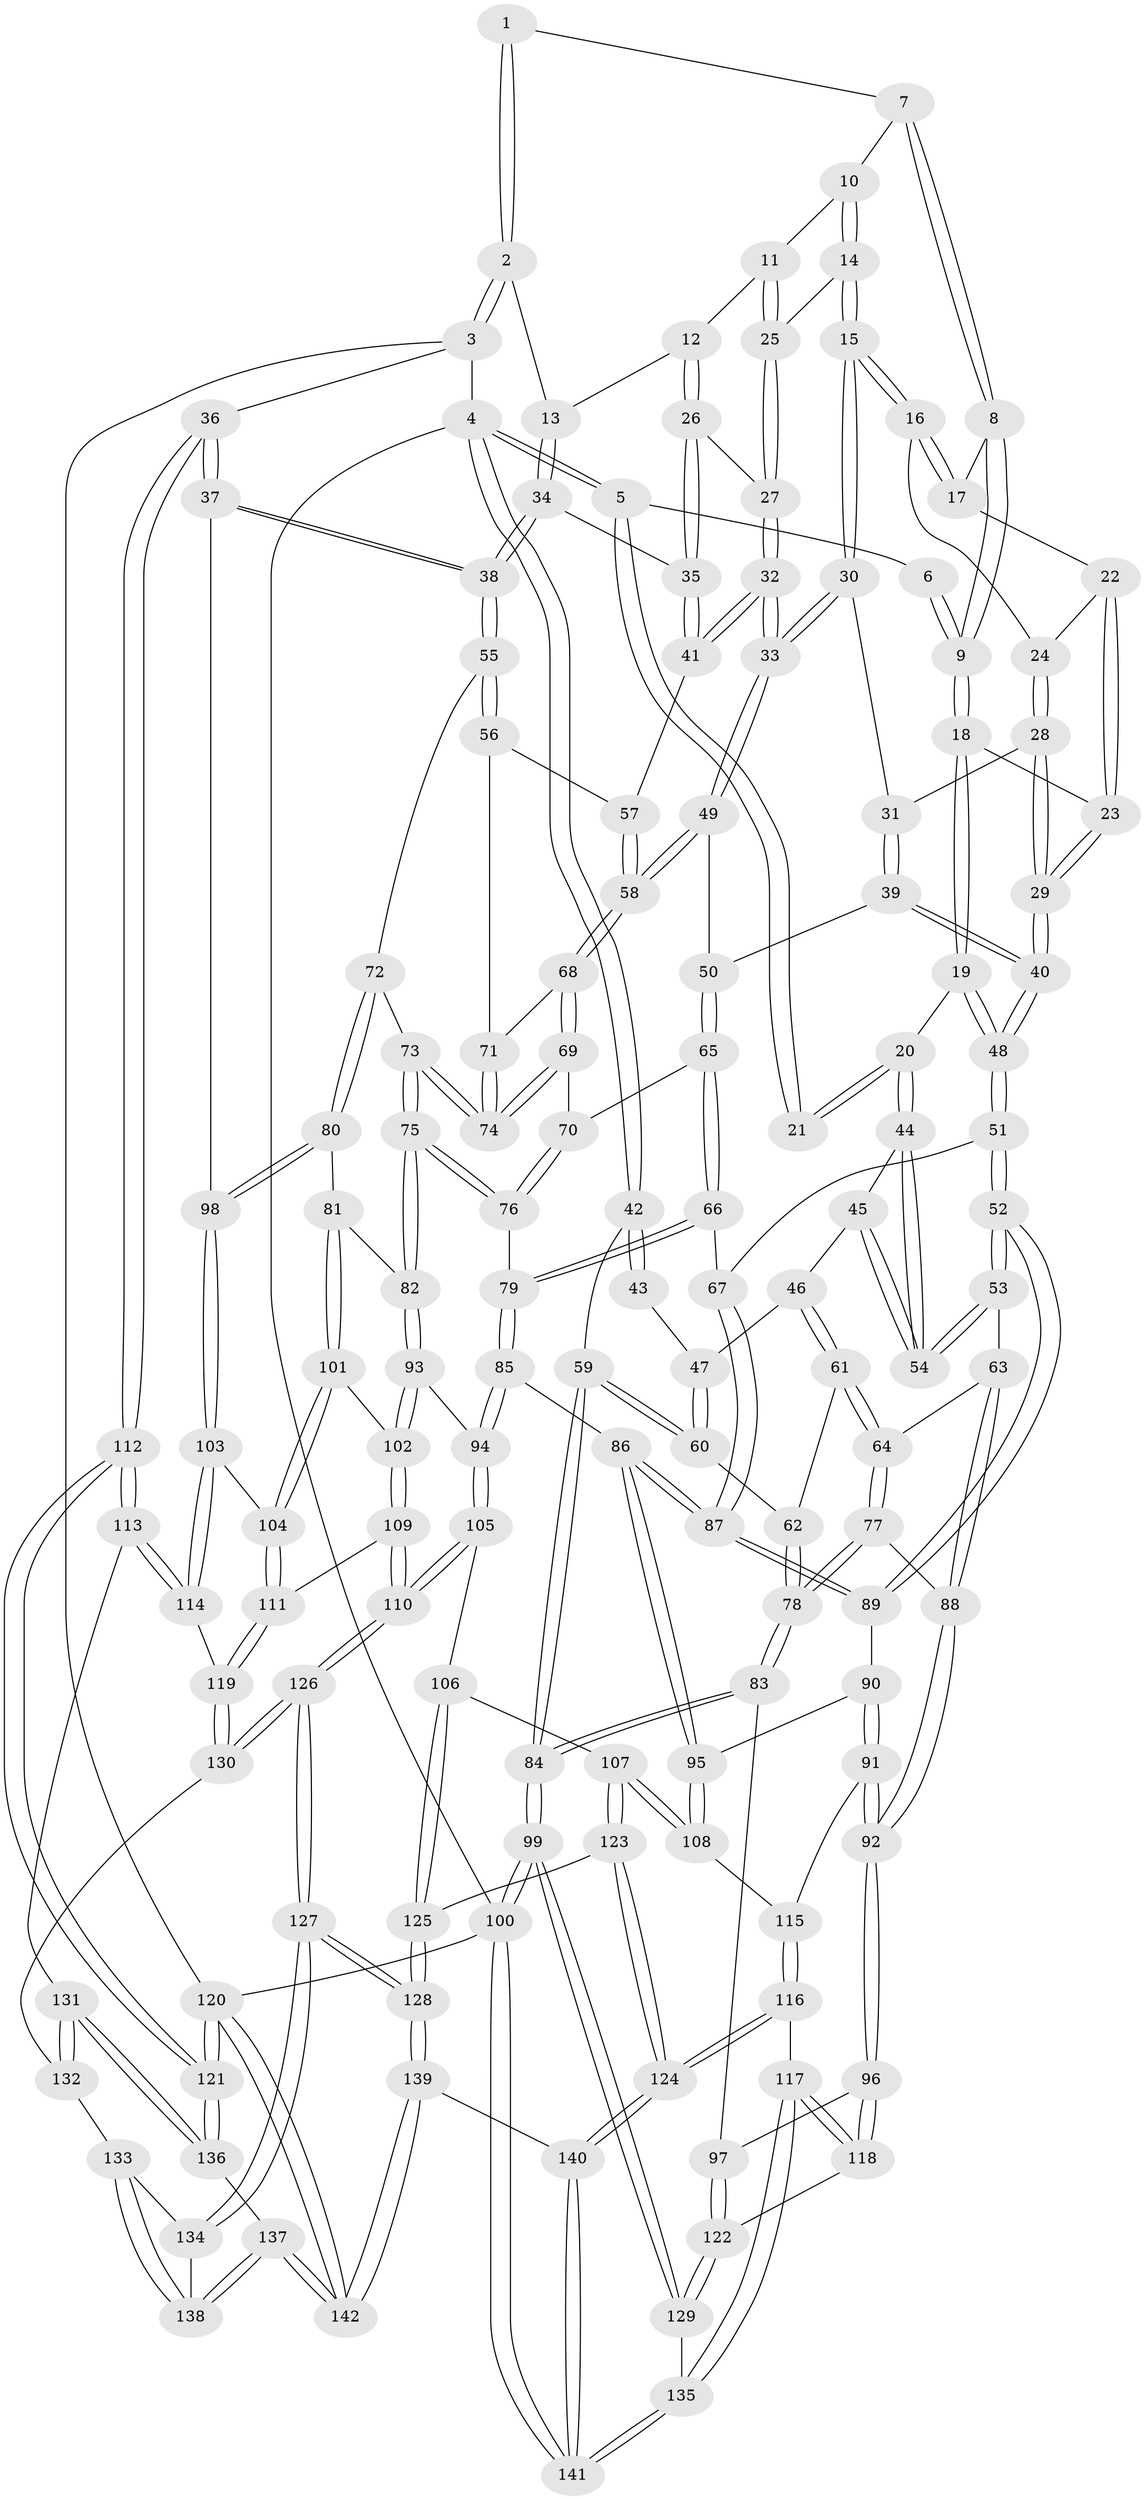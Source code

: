 // coarse degree distribution, {2: 0.09302325581395349, 3: 0.6395348837209303, 4: 0.20930232558139536, 5: 0.05813953488372093}
// Generated by graph-tools (version 1.1) at 2025/54/03/04/25 22:54:20]
// undirected, 142 vertices, 352 edges
graph export_dot {
  node [color=gray90,style=filled];
  1 [pos="+0.4324827378610577+0"];
  2 [pos="+1+0"];
  3 [pos="+1+0"];
  4 [pos="+0+0"];
  5 [pos="+0.028425493291085718+0"];
  6 [pos="+0.20279027237897762+0"];
  7 [pos="+0.43347629687855127+0"];
  8 [pos="+0.3999033866542239+0.014653893818398557"];
  9 [pos="+0.2544906056629506+0.13363598737507634"];
  10 [pos="+0.5172282657745151+0.0151608451009944"];
  11 [pos="+0.6825077265955335+0.06833939476510459"];
  12 [pos="+0.763662971700516+0"];
  13 [pos="+1+0"];
  14 [pos="+0.546704114920624+0.12573401521760047"];
  15 [pos="+0.5364851587888091+0.14111168416626466"];
  16 [pos="+0.49874779339472247+0.13369890609179647"];
  17 [pos="+0.4115908247405876+0.07348939984704368"];
  18 [pos="+0.24868223760500616+0.1596536214302977"];
  19 [pos="+0.22624969262517158+0.17276104644561407"];
  20 [pos="+0.18479705565857377+0.18610690574172187"];
  21 [pos="+0.11798842997278432+0.15733274692219867"];
  22 [pos="+0.3936647540252004+0.11690199673089215"];
  23 [pos="+0.29077867228818083+0.1723651627238797"];
  24 [pos="+0.4213320905667843+0.1683686348493699"];
  25 [pos="+0.662580607701513+0.08892433096602652"];
  26 [pos="+0.7268060170192376+0.21807829335649123"];
  27 [pos="+0.6648041330796014+0.20642718517716843"];
  28 [pos="+0.4128255210583284+0.2011049787167142"];
  29 [pos="+0.3723767443055504+0.23763912263129"];
  30 [pos="+0.540580171858328+0.20769920134773995"];
  31 [pos="+0.44864926608470584+0.20595276330185622"];
  32 [pos="+0.5928919209203694+0.2640910353429116"];
  33 [pos="+0.5674098579201003+0.2794697732392953"];
  34 [pos="+0.8798841842590682+0.19642497441060824"];
  35 [pos="+0.7658790764751869+0.2527754675173226"];
  36 [pos="+1+0.5131365551968583"];
  37 [pos="+1+0.4754560647053042"];
  38 [pos="+0.9728935064549467+0.4534514342012445"];
  39 [pos="+0.46286526573679276+0.30911349642843916"];
  40 [pos="+0.3890492532868078+0.3107077168494889"];
  41 [pos="+0.7585143258425626+0.27455556440887735"];
  42 [pos="+0+0.23079481080228822"];
  43 [pos="+0.08097540155999203+0.17072557014401643"];
  44 [pos="+0.17940646565473908+0.22933842562560072"];
  45 [pos="+0.08990024109118795+0.3299295249367223"];
  46 [pos="+0.07812812288610982+0.33227659306296026"];
  47 [pos="+0.06847999298922697+0.3301771366926064"];
  48 [pos="+0.330335601856102+0.3852508633309465"];
  49 [pos="+0.5662416913845952+0.28479934867856893"];
  50 [pos="+0.513518544407527+0.31004296927102976"];
  51 [pos="+0.31574132019122736+0.415172891210528"];
  52 [pos="+0.30573688094558915+0.422097857654002"];
  53 [pos="+0.2365887888615655+0.41270388868087404"];
  54 [pos="+0.23347969182462341+0.40818405529668583"];
  55 [pos="+0.9382182976030737+0.4458298434545718"];
  56 [pos="+0.7687124797442018+0.34985360033541557"];
  57 [pos="+0.7573385810689017+0.28293635766401565"];
  58 [pos="+0.6042280175327864+0.33221120825321343"];
  59 [pos="+0+0.3176558010163846"];
  60 [pos="+0+0.3442217590698166"];
  61 [pos="+0.09796459717615938+0.43232443296652573"];
  62 [pos="+0.03960319544891935+0.4421094303160109"];
  63 [pos="+0.18486028974196372+0.4490306878205098"];
  64 [pos="+0.11931852769769054+0.44079594286286483"];
  65 [pos="+0.48430399388116574+0.44577536551639074"];
  66 [pos="+0.47049971716529687+0.4631912042018913"];
  67 [pos="+0.4704714053890398+0.4632070541449763"];
  68 [pos="+0.6119716085031454+0.34773139284388965"];
  69 [pos="+0.6123721484385927+0.36068725488913783"];
  70 [pos="+0.5947400718440192+0.4233395945825529"];
  71 [pos="+0.7362595493861619+0.36759327185600893"];
  72 [pos="+0.766222008846889+0.47422134134367633"];
  73 [pos="+0.7101804134721432+0.46663089668982666"];
  74 [pos="+0.7082743943926104+0.4542766588846706"];
  75 [pos="+0.6606411322283623+0.5176787137774396"];
  76 [pos="+0.6115295513883574+0.4893576062644148"];
  77 [pos="+0.057332189479960015+0.5352968799953928"];
  78 [pos="+0.05081539056878992+0.5369807395820239"];
  79 [pos="+0.5733880466843345+0.5052907498560237"];
  80 [pos="+0.7455153626818309+0.5954223233266065"];
  81 [pos="+0.7210366711062469+0.5846656961407567"];
  82 [pos="+0.6655856776849962+0.5440482856369528"];
  83 [pos="+0+0.6642576060619255"];
  84 [pos="+0+0.6709069554403686"];
  85 [pos="+0.5203699874155284+0.6019407534275378"];
  86 [pos="+0.4708551218987554+0.5933870159688465"];
  87 [pos="+0.46849885835945076+0.568252921270528"];
  88 [pos="+0.15466723449433104+0.5331222083305382"];
  89 [pos="+0.30888497205223187+0.45273102975819207"];
  90 [pos="+0.31029217155583333+0.49711837485563853"];
  91 [pos="+0.2045885203764957+0.6490920278810374"];
  92 [pos="+0.19292837101439242+0.6491911144785891"];
  93 [pos="+0.5886739377583379+0.6317390656371336"];
  94 [pos="+0.5631662622892252+0.6308181690089918"];
  95 [pos="+0.4022084840444909+0.6371868254620906"];
  96 [pos="+0.11786818973742172+0.697390557731265"];
  97 [pos="+0.007918796619624245+0.6884269457171366"];
  98 [pos="+0.786121305077484+0.6253413396650755"];
  99 [pos="+0+1"];
  100 [pos="+0+1"];
  101 [pos="+0.6498506136337194+0.6652395672755288"];
  102 [pos="+0.6146266241478958+0.6573453510404915"];
  103 [pos="+0.7731504841805297+0.7058113664877623"];
  104 [pos="+0.7302635755099823+0.7126947211532403"];
  105 [pos="+0.5146958988381123+0.7685247749698476"];
  106 [pos="+0.5088789334809046+0.7690760609588628"];
  107 [pos="+0.3731691867407545+0.7168525726725136"];
  108 [pos="+0.37042419532083976+0.7073750082756758"];
  109 [pos="+0.6150096736701345+0.7854764748053275"];
  110 [pos="+0.5834090274709877+0.7998193388799086"];
  111 [pos="+0.639114875422636+0.7854794676787"];
  112 [pos="+1+0.664939986991815"];
  113 [pos="+0.8439515391551493+0.7809237245144056"];
  114 [pos="+0.8068546153100761+0.7499825974104559"];
  115 [pos="+0.2076744896439777+0.6506002116362781"];
  116 [pos="+0.2669446655953063+0.8774683515829524"];
  117 [pos="+0.20154148707821362+0.8604298263489517"];
  118 [pos="+0.1752317226370361+0.8450938137114256"];
  119 [pos="+0.6926570676175892+0.8375837671542996"];
  120 [pos="+1+1"];
  121 [pos="+1+0.9950202252198251"];
  122 [pos="+0.07310440380587174+0.8836919463002235"];
  123 [pos="+0.31969049427128843+0.8618538875445281"];
  124 [pos="+0.2946990368166183+0.8879851620043224"];
  125 [pos="+0.4629981041085422+0.8808375611662405"];
  126 [pos="+0.5789664945628323+0.9621825750003303"];
  127 [pos="+0.5789415999340481+0.9622531021254427"];
  128 [pos="+0.5581284563902126+0.9937667258770269"];
  129 [pos="+0.04628532532749206+0.9134441660017661"];
  130 [pos="+0.7021194842537308+0.8660788276914382"];
  131 [pos="+0.8340779070701745+0.8713481694811841"];
  132 [pos="+0.7471638270095109+0.8889939534394626"];
  133 [pos="+0.7398165866414973+0.9081231001920811"];
  134 [pos="+0.6820481666212621+0.9512007718088724"];
  135 [pos="+0.11784532038274499+0.9911051942112075"];
  136 [pos="+0.8569493062936613+0.9112353759193611"];
  137 [pos="+0.7999925201014068+1"];
  138 [pos="+0.7412807080158609+0.9782482311795219"];
  139 [pos="+0.5204955546852938+1"];
  140 [pos="+0.33071028667428115+1"];
  141 [pos="+0.20760920114356174+1"];
  142 [pos="+0.7854869010831431+1"];
  1 -- 2;
  1 -- 2;
  1 -- 7;
  2 -- 3;
  2 -- 3;
  2 -- 13;
  3 -- 4;
  3 -- 36;
  3 -- 120;
  4 -- 5;
  4 -- 5;
  4 -- 42;
  4 -- 42;
  4 -- 100;
  5 -- 6;
  5 -- 21;
  5 -- 21;
  6 -- 9;
  6 -- 9;
  7 -- 8;
  7 -- 8;
  7 -- 10;
  8 -- 9;
  8 -- 9;
  8 -- 17;
  9 -- 18;
  9 -- 18;
  10 -- 11;
  10 -- 14;
  10 -- 14;
  11 -- 12;
  11 -- 25;
  11 -- 25;
  12 -- 13;
  12 -- 26;
  12 -- 26;
  13 -- 34;
  13 -- 34;
  14 -- 15;
  14 -- 15;
  14 -- 25;
  15 -- 16;
  15 -- 16;
  15 -- 30;
  15 -- 30;
  16 -- 17;
  16 -- 17;
  16 -- 24;
  17 -- 22;
  18 -- 19;
  18 -- 19;
  18 -- 23;
  19 -- 20;
  19 -- 48;
  19 -- 48;
  20 -- 21;
  20 -- 21;
  20 -- 44;
  20 -- 44;
  22 -- 23;
  22 -- 23;
  22 -- 24;
  23 -- 29;
  23 -- 29;
  24 -- 28;
  24 -- 28;
  25 -- 27;
  25 -- 27;
  26 -- 27;
  26 -- 35;
  26 -- 35;
  27 -- 32;
  27 -- 32;
  28 -- 29;
  28 -- 29;
  28 -- 31;
  29 -- 40;
  29 -- 40;
  30 -- 31;
  30 -- 33;
  30 -- 33;
  31 -- 39;
  31 -- 39;
  32 -- 33;
  32 -- 33;
  32 -- 41;
  32 -- 41;
  33 -- 49;
  33 -- 49;
  34 -- 35;
  34 -- 38;
  34 -- 38;
  35 -- 41;
  35 -- 41;
  36 -- 37;
  36 -- 37;
  36 -- 112;
  36 -- 112;
  37 -- 38;
  37 -- 38;
  37 -- 98;
  38 -- 55;
  38 -- 55;
  39 -- 40;
  39 -- 40;
  39 -- 50;
  40 -- 48;
  40 -- 48;
  41 -- 57;
  42 -- 43;
  42 -- 43;
  42 -- 59;
  43 -- 47;
  44 -- 45;
  44 -- 54;
  44 -- 54;
  45 -- 46;
  45 -- 54;
  45 -- 54;
  46 -- 47;
  46 -- 61;
  46 -- 61;
  47 -- 60;
  47 -- 60;
  48 -- 51;
  48 -- 51;
  49 -- 50;
  49 -- 58;
  49 -- 58;
  50 -- 65;
  50 -- 65;
  51 -- 52;
  51 -- 52;
  51 -- 67;
  52 -- 53;
  52 -- 53;
  52 -- 89;
  52 -- 89;
  53 -- 54;
  53 -- 54;
  53 -- 63;
  55 -- 56;
  55 -- 56;
  55 -- 72;
  56 -- 57;
  56 -- 71;
  57 -- 58;
  57 -- 58;
  58 -- 68;
  58 -- 68;
  59 -- 60;
  59 -- 60;
  59 -- 84;
  59 -- 84;
  60 -- 62;
  61 -- 62;
  61 -- 64;
  61 -- 64;
  62 -- 78;
  62 -- 78;
  63 -- 64;
  63 -- 88;
  63 -- 88;
  64 -- 77;
  64 -- 77;
  65 -- 66;
  65 -- 66;
  65 -- 70;
  66 -- 67;
  66 -- 79;
  66 -- 79;
  67 -- 87;
  67 -- 87;
  68 -- 69;
  68 -- 69;
  68 -- 71;
  69 -- 70;
  69 -- 74;
  69 -- 74;
  70 -- 76;
  70 -- 76;
  71 -- 74;
  71 -- 74;
  72 -- 73;
  72 -- 80;
  72 -- 80;
  73 -- 74;
  73 -- 74;
  73 -- 75;
  73 -- 75;
  75 -- 76;
  75 -- 76;
  75 -- 82;
  75 -- 82;
  76 -- 79;
  77 -- 78;
  77 -- 78;
  77 -- 88;
  78 -- 83;
  78 -- 83;
  79 -- 85;
  79 -- 85;
  80 -- 81;
  80 -- 98;
  80 -- 98;
  81 -- 82;
  81 -- 101;
  81 -- 101;
  82 -- 93;
  82 -- 93;
  83 -- 84;
  83 -- 84;
  83 -- 97;
  84 -- 99;
  84 -- 99;
  85 -- 86;
  85 -- 94;
  85 -- 94;
  86 -- 87;
  86 -- 87;
  86 -- 95;
  86 -- 95;
  87 -- 89;
  87 -- 89;
  88 -- 92;
  88 -- 92;
  89 -- 90;
  90 -- 91;
  90 -- 91;
  90 -- 95;
  91 -- 92;
  91 -- 92;
  91 -- 115;
  92 -- 96;
  92 -- 96;
  93 -- 94;
  93 -- 102;
  93 -- 102;
  94 -- 105;
  94 -- 105;
  95 -- 108;
  95 -- 108;
  96 -- 97;
  96 -- 118;
  96 -- 118;
  97 -- 122;
  97 -- 122;
  98 -- 103;
  98 -- 103;
  99 -- 100;
  99 -- 100;
  99 -- 129;
  99 -- 129;
  100 -- 141;
  100 -- 141;
  100 -- 120;
  101 -- 102;
  101 -- 104;
  101 -- 104;
  102 -- 109;
  102 -- 109;
  103 -- 104;
  103 -- 114;
  103 -- 114;
  104 -- 111;
  104 -- 111;
  105 -- 106;
  105 -- 110;
  105 -- 110;
  106 -- 107;
  106 -- 125;
  106 -- 125;
  107 -- 108;
  107 -- 108;
  107 -- 123;
  107 -- 123;
  108 -- 115;
  109 -- 110;
  109 -- 110;
  109 -- 111;
  110 -- 126;
  110 -- 126;
  111 -- 119;
  111 -- 119;
  112 -- 113;
  112 -- 113;
  112 -- 121;
  112 -- 121;
  113 -- 114;
  113 -- 114;
  113 -- 131;
  114 -- 119;
  115 -- 116;
  115 -- 116;
  116 -- 117;
  116 -- 124;
  116 -- 124;
  117 -- 118;
  117 -- 118;
  117 -- 135;
  117 -- 135;
  118 -- 122;
  119 -- 130;
  119 -- 130;
  120 -- 121;
  120 -- 121;
  120 -- 142;
  120 -- 142;
  121 -- 136;
  121 -- 136;
  122 -- 129;
  122 -- 129;
  123 -- 124;
  123 -- 124;
  123 -- 125;
  124 -- 140;
  124 -- 140;
  125 -- 128;
  125 -- 128;
  126 -- 127;
  126 -- 127;
  126 -- 130;
  126 -- 130;
  127 -- 128;
  127 -- 128;
  127 -- 134;
  127 -- 134;
  128 -- 139;
  128 -- 139;
  129 -- 135;
  130 -- 132;
  131 -- 132;
  131 -- 132;
  131 -- 136;
  131 -- 136;
  132 -- 133;
  133 -- 134;
  133 -- 138;
  133 -- 138;
  134 -- 138;
  135 -- 141;
  135 -- 141;
  136 -- 137;
  137 -- 138;
  137 -- 138;
  137 -- 142;
  137 -- 142;
  139 -- 140;
  139 -- 142;
  139 -- 142;
  140 -- 141;
  140 -- 141;
}
